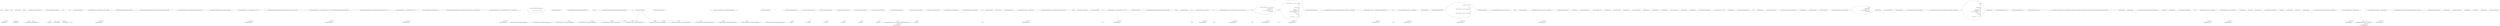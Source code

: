 digraph  {
n199 [label=number, span=""];
n200 [label=number, span=""];
n201 [label=iterations, span=""];
n202 [label=string, span=""];
n203 [label=i, span=""];
n0 [cluster="ConsoleSample.Program.Main()", label="Entry ConsoleSample.Program.Main()", span="10-10"];
n2 [cluster="ConsoleSample.Program.Main()", label="RecurringJob.AddOrUpdate(() => Console.WriteLine(''Hello, world!''), Cron.Minutely)", span="17-17"];
n83 [cluster="Hangfire.IGlobalConfiguration.UseSqlServerStorage(string)", label="Entry Hangfire.IGlobalConfiguration.UseSqlServerStorage(string)", span="25-25"];
n84 [cluster="Hangfire.IGlobalConfiguration<Hangfire.SqlServer.SqlServerStorage>.UseMsmqQueues(string, params string[])", label="Entry Hangfire.IGlobalConfiguration<Hangfire.SqlServer.SqlServerStorage>.UseMsmqQueues(string, params string[])", span="24-24"];
n85 [cluster="Hangfire.Logging.LogProviders.ColouredConsoleLogProvider.ColouredConsoleLogProvider()", label="Entry Hangfire.Logging.LogProviders.ColouredConsoleLogProvider.ColouredConsoleLogProvider()", span="1356-1356"];
n86 [cluster="Hangfire.IGlobalConfiguration.UseLogProvider<TLogProvider>(TLogProvider)", label="Entry Hangfire.IGlobalConfiguration.UseLogProvider<TLogProvider>(TLogProvider)", span="52-52"];
n3 [cluster="ConsoleSample.Program.Main()", label="RecurringJob.AddOrUpdate(''hourly'', () => Console.WriteLine(''Hello''), ''25 15 * * *'')", span="18-18"];
n87 [cluster="Hangfire.RecurringJob.AddOrUpdate(System.Linq.Expressions.Expression<System.Action>, System.Func<string>)", label="Entry Hangfire.RecurringJob.AddOrUpdate(System.Linq.Expressions.Expression<System.Action>, System.Func<string>)", span="52-52"];
n106 [cluster="lambda expression", label="Entry lambda expression", span="17-17"];
n4 [cluster="ConsoleSample.Program.Main()", label="RecurringJob.AddOrUpdate(''Hawaiian'', () => Console.WriteLine(''Hawaiian''),  ''15 08 * * *'', TimeZoneInfo.FindSystemTimeZoneById(''Hawaiian Standard Time''))", span="20-20"];
n88 [cluster="Hangfire.RecurringJob.AddOrUpdate(string, System.Linq.Expressions.Expression<System.Action>, string)", label="Entry Hangfire.RecurringJob.AddOrUpdate(string, System.Linq.Expressions.Expression<System.Action>, string)", span="27-27"];
n109 [cluster="lambda expression", label="Entry lambda expression", span="18-18"];
n5 [cluster="ConsoleSample.Program.Main()", label="RecurringJob.AddOrUpdate(''UTC'', () => Console.WriteLine(''UTC''), ''15 18 * * *'')", span="21-21"];
n89 [cluster="System.TimeZoneInfo.FindSystemTimeZoneById(string)", label="Entry System.TimeZoneInfo.FindSystemTimeZoneById(string)", span="0-0"];
n90 [cluster="Hangfire.RecurringJob.AddOrUpdate(string, System.Linq.Expressions.Expression<System.Action>, string, System.TimeZoneInfo)", label="Entry Hangfire.RecurringJob.AddOrUpdate(string, System.Linq.Expressions.Expression<System.Action>, string, System.TimeZoneInfo)", span="96-96"];
n112 [cluster="lambda expression", label="Entry lambda expression", span="20-20"];
n6 [cluster="ConsoleSample.Program.Main()", label="RecurringJob.AddOrUpdate(''Russian'', () => Console.WriteLine(''Russian''), ''15 21 * * *'', TimeZoneInfo.Local)", span="22-22"];
n115 [cluster="lambda expression", label="Entry lambda expression", span="21-21"];
n7 [cluster="ConsoleSample.Program.Main()", label="var options = new BackgroundJobServerOptions\r\n            {\r\n                Queues = new[] { ''critical'', ''default'' }\r\n            }", span="24-27"];
n118 [cluster="lambda expression", label="Entry lambda expression", span="22-22"];
n8 [cluster="ConsoleSample.Program.Main()", label="new BackgroundJobServer(options)", span="29-29"];
n91 [cluster="Hangfire.BackgroundJobServerOptions.BackgroundJobServerOptions()", label="Entry Hangfire.BackgroundJobServerOptions.BackgroundJobServerOptions()", span="33-33"];
n9 [cluster="ConsoleSample.Program.Main()", label="var count = 1", span="31-31"];
n92 [cluster="Hangfire.BackgroundJobServer.BackgroundJobServer(Hangfire.BackgroundJobServerOptions)", label="Entry Hangfire.BackgroundJobServer.BackgroundJobServer(Hangfire.BackgroundJobServerOptions)", span="60-60"];
n10 [cluster="ConsoleSample.Program.Main()", label=true, span="33-33"];
n58 [cluster="ConsoleSample.Program.Main()", label="var number = count++", span="134-134"];
n11 [cluster="ConsoleSample.Program.Main()", label="var command = Console.ReadLine()", span="35-35"];
n80 [cluster="ConsoleSample.Program.Main()", label="Console.WriteLine(''Press Enter to exit...'')", span="190-190"];
n12 [cluster="ConsoleSample.Program.Main()", label="command == null || command.Equals(''stop'', StringComparison.OrdinalIgnoreCase)", span="37-37"];
n93 [cluster="System.Console.ReadLine()", label="Entry System.Console.ReadLine()", span="0-0"];
n13 [cluster="ConsoleSample.Program.Main()", label="command.StartsWith(''add'', StringComparison.OrdinalIgnoreCase)", span="42-42"];
n14 [cluster="ConsoleSample.Program.Main()", label="var workCount = int.Parse(command.Substring(4))", span="46-46"];
n23 [cluster="ConsoleSample.Program.Main()", label="command.StartsWith(''static'', StringComparison.OrdinalIgnoreCase)", span="60-60"];
n24 [cluster="ConsoleSample.Program.Main()", label="var workCount = int.Parse(command.Substring(7))", span="64-64"];
n32 [cluster="ConsoleSample.Program.Main()", label="command.StartsWith(''error'', StringComparison.OrdinalIgnoreCase)", span="77-77"];
n33 [cluster="ConsoleSample.Program.Main()", label="var workCount = int.Parse(command.Substring(6))", span="79-79"];
n38 [cluster="ConsoleSample.Program.Main()", label="command.StartsWith(''args'', StringComparison.OrdinalIgnoreCase)", span="86-86"];
n39 [cluster="ConsoleSample.Program.Main()", label="var workCount = int.Parse(command.Substring(5))", span="88-88"];
n44 [cluster="ConsoleSample.Program.Main()", label="command.StartsWith(''custom'', StringComparison.OrdinalIgnoreCase)", span="95-95"];
n45 [cluster="ConsoleSample.Program.Main()", label="var workCount = int.Parse(command.Substring(7))", span="97-97"];
n50 [cluster="ConsoleSample.Program.Main()", label="command.StartsWith(''fullargs'', StringComparison.OrdinalIgnoreCase)", span="109-109"];
n51 [cluster="ConsoleSample.Program.Main()", label="var workCount = int.Parse(command.Substring(9))", span="111-111"];
n56 [cluster="ConsoleSample.Program.Main()", label="command.StartsWith(''in'', StringComparison.OrdinalIgnoreCase)", span="131-131"];
n57 [cluster="ConsoleSample.Program.Main()", label="var seconds = int.Parse(command.Substring(2))", span="133-133"];
n60 [cluster="ConsoleSample.Program.Main()", label="command.StartsWith(''cancelable'', StringComparison.OrdinalIgnoreCase)", span="138-138"];
n61 [cluster="ConsoleSample.Program.Main()", label="var iterations = int.Parse(command.Substring(11))", span="140-140"];
n63 [cluster="ConsoleSample.Program.Main()", label="command.StartsWith(''delete'', StringComparison.OrdinalIgnoreCase)", span="144-144"];
n64 [cluster="ConsoleSample.Program.Main()", label="var workCount = int.Parse(command.Substring(7))", span="146-146"];
n70 [cluster="ConsoleSample.Program.Main()", label="command.StartsWith(''fast'', StringComparison.OrdinalIgnoreCase)", span="154-154"];
n71 [cluster="ConsoleSample.Program.Main()", label="var workCount = int.Parse(command.Substring(5))", span="158-158"];
n76 [cluster="ConsoleSample.Program.Main()", label="command.StartsWith(''generic'', StringComparison.OrdinalIgnoreCase)", span="178-178"];
n78 [cluster="ConsoleSample.Program.Main()", label="command.StartsWith(''continuations'', StringComparison.OrdinalIgnoreCase)", span="183-183"];
n94 [cluster="string.Equals(string, System.StringComparison)", label="Entry string.Equals(string, System.StringComparison)", span="0-0"];
n95 [cluster="string.StartsWith(string, System.StringComparison)", label="Entry string.StartsWith(string, System.StringComparison)", span="0-0"];
n15 [cluster="ConsoleSample.Program.Main()", label="var i = 0", span="47-47"];
n96 [cluster="string.Substring(int)", label="Entry string.Substring(int)", span="0-0"];
n97 [cluster="int.Parse(string)", label="Entry int.Parse(string)", span="0-0"];
n16 [cluster="ConsoleSample.Program.Main()", label="i < workCount", span="47-47"];
n17 [cluster="ConsoleSample.Program.Main()", label="var number = i", span="49-49"];
n19 [cluster="ConsoleSample.Program.Main()", label="i++", span="47-47"];
n20 [cluster="ConsoleSample.Program.Main()", label="Console.WriteLine(''Jobs enqueued.'')", span="52-52"];
n18 [cluster="ConsoleSample.Program.Main()", label="BackgroundJob.Enqueue<Services>(x => x.Random(number))", span="50-50"];
n122 [cluster="lambda expression", label="x.Random(number)", span="50-50"];
n98 [cluster="Hangfire.BackgroundJob.Enqueue<T>(System.Linq.Expressions.Expression<System.Action<T>>)", label="Entry Hangfire.BackgroundJob.Enqueue<T>(System.Linq.Expressions.Expression<System.Action<T>>)", span="77-77"];
n121 [cluster="lambda expression", label="Entry lambda expression", span="50-50"];
n21 [cluster="ConsoleSample.Program.Main()", label=Exception, span="54-54"];
n99 [cluster="System.Console.WriteLine(string)", label="Entry System.Console.WriteLine(string)", span="0-0"];
n22 [cluster="ConsoleSample.Program.Main()", label="Console.WriteLine(ex.Message)", span="56-56"];
n25 [cluster="ConsoleSample.Program.Main()", label="var i = 0", span="65-65"];
n26 [cluster="ConsoleSample.Program.Main()", label="i < workCount", span="65-65"];
n28 [cluster="ConsoleSample.Program.Main()", label="i++", span="65-65"];
n27 [cluster="ConsoleSample.Program.Main()", label="BackgroundJob.Enqueue(() => Console.WriteLine(''Hello, {0}!'', ''world''))", span="67-67"];
n29 [cluster="ConsoleSample.Program.Main()", label="Console.WriteLine(''Jobs enqueued.'')", span="69-69"];
n100 [cluster="Hangfire.BackgroundJob.Enqueue(System.Linq.Expressions.Expression<System.Action>)", label="Entry Hangfire.BackgroundJob.Enqueue(System.Linq.Expressions.Expression<System.Action>)", span="61-61"];
n125 [cluster="lambda expression", label="Entry lambda expression", span="67-67"];
n30 [cluster="ConsoleSample.Program.Main()", label=Exception, span="71-71"];
n31 [cluster="ConsoleSample.Program.Main()", label="Console.WriteLine(ex.Message)", span="73-73"];
n34 [cluster="ConsoleSample.Program.Main()", label="var i = 0", span="80-80"];
n35 [cluster="ConsoleSample.Program.Main()", label="i < workCount", span="80-80"];
n37 [cluster="ConsoleSample.Program.Main()", label="i++", span="80-80"];
n36 [cluster="ConsoleSample.Program.Main()", label="BackgroundJob.Enqueue<Services>(x => x.Error())", span="82-82"];
n129 [cluster="lambda expression", label="Entry lambda expression", span="82-82"];
n40 [cluster="ConsoleSample.Program.Main()", label="var i = 0", span="89-89"];
n41 [cluster="ConsoleSample.Program.Main()", label="i < workCount", span="89-89"];
n43 [cluster="ConsoleSample.Program.Main()", label="i++", span="89-89"];
n42 [cluster="ConsoleSample.Program.Main()", label="BackgroundJob.Enqueue<Services>(x => x.Args(Guid.NewGuid().ToString(), 14442, DateTime.UtcNow))", span="91-91"];
n133 [cluster="lambda expression", label="Entry lambda expression", span="91-91"];
n46 [cluster="ConsoleSample.Program.Main()", label="var i = 0", span="98-98"];
n47 [cluster="ConsoleSample.Program.Main()", label="i < workCount", span="98-98"];
n49 [cluster="ConsoleSample.Program.Main()", label="i++", span="98-98"];
n48 [cluster="ConsoleSample.Program.Main()", label="BackgroundJob.Enqueue<Services>(x => x.Custom(\r\n                                new Random().Next(),\r\n                                new []{ ''Hello'', ''world!'' },\r\n                                new Services.CustomObject { Id = 123 },\r\n                                DayOfWeek.Friday\r\n                                ))", span="100-105"];
n139 [cluster="lambda expression", label="Entry lambda expression", span="100-105"];
n52 [cluster="ConsoleSample.Program.Main()", label="var i = 0", span="112-112"];
n53 [cluster="ConsoleSample.Program.Main()", label="i < workCount", span="112-112"];
n55 [cluster="ConsoleSample.Program.Main()", label="i++", span="112-112"];
n54 [cluster="ConsoleSample.Program.Main()", label="BackgroundJob.Enqueue<Services>(x => x.FullArgs(\r\n                                false,\r\n                                123,\r\n                                'c',\r\n                                DayOfWeek.Monday,\r\n                                ''hello'',\r\n                                new TimeSpan(12, 13, 14),\r\n                                new DateTime(2012, 11, 10),\r\n                                new Services.CustomObject { Id = 123 },\r\n                                new[] { ''1'', ''2'', ''3'' },\r\n                                new[] { 4, 5, 6 },\r\n                                new long[0],\r\n                                null,\r\n                                new List<string> { ''7'', ''8'', ''9'' }))", span="114-127"];
n146 [cluster="lambda expression", label="Entry lambda expression", span="114-127"];
n59 [cluster="ConsoleSample.Program.Main()", label="BackgroundJob.Schedule<Services>(x => x.Random(number), TimeSpan.FromSeconds(seconds))", span="135-135"];
n154 [cluster="lambda expression", label="x.Random(number)", span="135-135"];
n101 [cluster="System.TimeSpan.FromSeconds(double)", label="Entry System.TimeSpan.FromSeconds(double)", span="0-0"];
n102 [cluster="Hangfire.BackgroundJob.Schedule<T>(System.Linq.Expressions.Expression<System.Action<T>>, System.TimeSpan)", label="Entry Hangfire.BackgroundJob.Schedule<T>(System.Linq.Expressions.Expression<System.Action<T>>, System.TimeSpan)", span="120-120"];
n153 [cluster="lambda expression", label="Entry lambda expression", span="135-135"];
n62 [cluster="ConsoleSample.Program.Main()", label="BackgroundJob.Enqueue<Services>(x => x.Cancelable(iterations, JobCancellationToken.Null))", span="141-141"];
n157 [cluster="lambda expression", label="x.Cancelable(iterations, JobCancellationToken.Null)", span="141-141"];
n156 [cluster="lambda expression", label="Entry lambda expression", span="141-141"];
n65 [cluster="ConsoleSample.Program.Main()", label="var i = 0", span="147-147"];
n66 [cluster="ConsoleSample.Program.Main()", label="i < workCount", span="147-147"];
n69 [cluster="ConsoleSample.Program.Main()", label="i++", span="147-147"];
n67 [cluster="ConsoleSample.Program.Main()", label="var jobId = BackgroundJob.Enqueue<Services>(x => x.EmptyDefault())", span="149-149"];
n68 [cluster="ConsoleSample.Program.Main()", label="BackgroundJob.Delete(jobId)", span="150-150"];
n160 [cluster="lambda expression", label="Entry lambda expression", span="149-149"];
n103 [cluster="Hangfire.BackgroundJob.Delete(string)", label="Entry Hangfire.BackgroundJob.Delete(string)", span="149-149"];
n72 [cluster="ConsoleSample.Program.Main()", label="Parallel.For(0, workCount, i =>\r\n                            {\r\n                                if (i % 2 == 0)\r\n                                {\r\n                                    BackgroundJob.Enqueue<Services>(x => x.EmptyCritical());\r\n                                }\r\n                                else\r\n                                {\r\n                                    BackgroundJob.Enqueue<Services>(x => x.EmptyDefault());\r\n                                }\r\n                            })", span="159-169"];
n73 [cluster="ConsoleSample.Program.Main()", label="Console.WriteLine(''Jobs enqueued.'')", span="170-170"];
n104 [cluster="System.Threading.Tasks.Parallel.For(int, int, System.Action<int>)", label="Entry System.Threading.Tasks.Parallel.For(int, int, System.Action<int>)", span="0-0"];
n164 [cluster="lambda expression", label="Entry lambda expression", span="159-169"];
n74 [cluster="ConsoleSample.Program.Main()", label=Exception, span="172-172"];
n75 [cluster="ConsoleSample.Program.Main()", label="Console.WriteLine(ex.Message)", span="174-174"];
n77 [cluster="ConsoleSample.Program.Main()", label="BackgroundJob.Enqueue<GenericServices<string>>(x => x.Method(''hello'', 1))", span="180-180"];
n176 [cluster="lambda expression", label="Entry lambda expression", span="180-180"];
n79 [cluster="ConsoleSample.Program.Main()", label="WriteString(''Hello, Hangfire continuations!'')", span="185-185"];
n105 [cluster="ConsoleSample.Program.WriteString(string)", label="Entry ConsoleSample.Program.WriteString(string)", span="194-194"];
n81 [cluster="ConsoleSample.Program.Main()", label="Console.ReadLine()", span="191-191"];
n82 [cluster="ConsoleSample.Program.Main()", label="Exit ConsoleSample.Program.Main()", span="10-10"];
n107 [cluster="lambda expression", label="Console.WriteLine(''Hello, world!'')", span="17-17"];
n108 [cluster="lambda expression", label="Exit lambda expression", span="17-17"];
n110 [cluster="lambda expression", label="Console.WriteLine(''Hello'')", span="18-18"];
n111 [cluster="lambda expression", label="Exit lambda expression", span="18-18"];
n113 [cluster="lambda expression", label="Console.WriteLine(''Hawaiian'')", span="20-20"];
n114 [cluster="lambda expression", label="Exit lambda expression", span="20-20"];
n116 [cluster="lambda expression", label="Console.WriteLine(''UTC'')", span="21-21"];
n117 [cluster="lambda expression", label="Exit lambda expression", span="21-21"];
n119 [cluster="lambda expression", label="Console.WriteLine(''Russian'')", span="22-22"];
n120 [cluster="lambda expression", label="Exit lambda expression", span="22-22"];
n123 [cluster="lambda expression", label="Exit lambda expression", span="50-50"];
n124 [cluster="ConsoleSample.Services.Random(int)", label="Entry ConsoleSample.Services.Random(int)", span="30-30"];
n126 [cluster="lambda expression", label="Console.WriteLine(''Hello, {0}!'', ''world'')", span="67-67"];
n127 [cluster="lambda expression", label="Exit lambda expression", span="67-67"];
n128 [cluster="System.Console.WriteLine(string, object)", label="Entry System.Console.WriteLine(string, object)", span="0-0"];
n130 [cluster="lambda expression", label="x.Error()", span="82-82"];
n131 [cluster="lambda expression", label="Exit lambda expression", span="82-82"];
n132 [cluster="ConsoleSample.Services.Error()", label="Entry ConsoleSample.Services.Error()", span="23-23"];
n134 [cluster="lambda expression", label="x.Args(Guid.NewGuid().ToString(), 14442, DateTime.UtcNow)", span="91-91"];
n135 [cluster="lambda expression", label="Exit lambda expression", span="91-91"];
n136 [cluster="System.Guid.NewGuid()", label="Entry System.Guid.NewGuid()", span="0-0"];
n137 [cluster="System.Guid.ToString()", label="Entry System.Guid.ToString()", span="0-0"];
n138 [cluster="ConsoleSample.Services.Args(string, int, System.DateTime)", label="Entry ConsoleSample.Services.Args(string, int, System.DateTime)", span="67-67"];
n140 [cluster="lambda expression", label="x.Custom(\r\n                                new Random().Next(),\r\n                                new []{ ''Hello'', ''world!'' },\r\n                                new Services.CustomObject { Id = 123 },\r\n                                DayOfWeek.Friday\r\n                                )", span="100-105"];
n141 [cluster="lambda expression", label="Exit lambda expression", span="100-105"];
n142 [cluster="System.Random.Random()", label="Entry System.Random.Random()", span="0-0"];
n143 [cluster="System.Random.Next()", label="Entry System.Random.Next()", span="0-0"];
n144 [cluster="ConsoleSample.Services.CustomObject.CustomObject()", label="Entry ConsoleSample.Services.CustomObject.CustomObject()", span="93-93"];
n145 [cluster="ConsoleSample.Services.Custom(int, string[], ConsoleSample.Services.CustomObject, System.DayOfWeek)", label="Entry ConsoleSample.Services.Custom(int, string[], ConsoleSample.Services.CustomObject, System.DayOfWeek)", span="72-72"];
n147 [cluster="lambda expression", label="x.FullArgs(\r\n                                false,\r\n                                123,\r\n                                'c',\r\n                                DayOfWeek.Monday,\r\n                                ''hello'',\r\n                                new TimeSpan(12, 13, 14),\r\n                                new DateTime(2012, 11, 10),\r\n                                new Services.CustomObject { Id = 123 },\r\n                                new[] { ''1'', ''2'', ''3'' },\r\n                                new[] { 4, 5, 6 },\r\n                                new long[0],\r\n                                null,\r\n                                new List<string> { ''7'', ''8'', ''9'' })", span="114-127"];
n148 [cluster="lambda expression", label="Exit lambda expression", span="114-127"];
n149 [cluster="System.TimeSpan.TimeSpan(int, int, int)", label="Entry System.TimeSpan.TimeSpan(int, int, int)", span="0-0"];
n150 [cluster="System.DateTime.DateTime(int, int, int)", label="Entry System.DateTime.DateTime(int, int, int)", span="0-0"];
n151 [cluster="System.Collections.Generic.List<T>.List()", label="Entry System.Collections.Generic.List<T>.List()", span="0-0"];
n152 [cluster="ConsoleSample.Services.FullArgs(bool, int, char, System.DayOfWeek, string, System.TimeSpan, System.DateTime, ConsoleSample.Services.CustomObject, string[], int[], long[], object[], System.Collections.Generic.List<string>)", label="Entry ConsoleSample.Services.FullArgs(bool, int, char, System.DayOfWeek, string, System.TimeSpan, System.DateTime, ConsoleSample.Services.CustomObject, string[], int[], long[], object[], System.Collections.Generic.List<string>)", span="76-76"];
n155 [cluster="lambda expression", label="Exit lambda expression", span="135-135"];
n158 [cluster="lambda expression", label="Exit lambda expression", span="141-141"];
n159 [cluster="ConsoleSample.Services.Cancelable(int, Hangfire.IJobCancellationToken)", label="Entry ConsoleSample.Services.Cancelable(int, Hangfire.IJobCancellationToken)", span="47-47"];
n161 [cluster="lambda expression", label="x.EmptyDefault()", span="149-149"];
n162 [cluster="lambda expression", label="Exit lambda expression", span="149-149"];
n163 [cluster="ConsoleSample.Services.EmptyDefault()", label="Entry ConsoleSample.Services.EmptyDefault()", span="13-13"];
n165 [cluster="lambda expression", label="i % 2 == 0", span="161-161"];
n166 [cluster="lambda expression", label="BackgroundJob.Enqueue<Services>(x => x.EmptyCritical())", span="163-163"];
n167 [cluster="lambda expression", label="BackgroundJob.Enqueue<Services>(x => x.EmptyDefault())", span="167-167"];
n168 [cluster="lambda expression", label="Exit lambda expression", span="159-169"];
n169 [cluster="lambda expression", label="Entry lambda expression", span="163-163"];
n173 [cluster="lambda expression", label="Entry lambda expression", span="167-167"];
n170 [cluster="lambda expression", label="x.EmptyCritical()", span="163-163"];
n171 [cluster="lambda expression", label="Exit lambda expression", span="163-163"];
n172 [cluster="ConsoleSample.Services.EmptyCritical()", label="Entry ConsoleSample.Services.EmptyCritical()", span="18-18"];
n174 [cluster="lambda expression", label="x.EmptyDefault()", span="167-167"];
n175 [cluster="lambda expression", label="Exit lambda expression", span="167-167"];
n177 [cluster="lambda expression", label="x.Method(''hello'', 1)", span="180-180"];
n178 [cluster="lambda expression", label="Exit lambda expression", span="180-180"];
n179 [cluster="ConsoleSample.GenericServices<TType>.Method<TMethod>(TType, TMethod)", label="Entry ConsoleSample.GenericServices<TType>.Method<TMethod>(TType, TMethod)", span="6-6"];
n180 [cluster="ConsoleSample.Program.WriteString(string)", label="var lastId = BackgroundJob.Enqueue(() => Console.Write(value[0]))", span="196-196"];
n189 [cluster="lambda expression", label="Console.Write(value[0])", span="196-196"];
n182 [cluster="ConsoleSample.Program.WriteString(string)", label="i < value.Length", span="198-198"];
n183 [cluster="ConsoleSample.Program.WriteString(string)", label="lastId = BackgroundJob.ContinueWith(lastId, () => Console.Write(value[i]))", span="200-200"];
n193 [cluster="lambda expression", label="Console.Write(value[i])", span="200-200"];
n181 [cluster="ConsoleSample.Program.WriteString(string)", label="var i = 1", span="198-198"];
n188 [cluster="lambda expression", label="Entry lambda expression", span="196-196"];
n185 [cluster="ConsoleSample.Program.WriteString(string)", label="BackgroundJob.ContinueWith(lastId, () => Console.WriteLine())", span="203-203"];
n184 [cluster="ConsoleSample.Program.WriteString(string)", label="i++", span="198-198"];
n187 [cluster="Hangfire.BackgroundJob.ContinueWith(string, System.Linq.Expressions.Expression<System.Action>)", label="Entry Hangfire.BackgroundJob.ContinueWith(string, System.Linq.Expressions.Expression<System.Action>)", span="200-200"];
n192 [cluster="lambda expression", label="Entry lambda expression", span="200-200"];
n186 [cluster="ConsoleSample.Program.WriteString(string)", label="Exit ConsoleSample.Program.WriteString(string)", span="194-194"];
n195 [cluster="lambda expression", label="Entry lambda expression", span="203-203"];
n190 [cluster="lambda expression", label="Exit lambda expression", span="196-196"];
n191 [cluster="System.Console.Write(char)", label="Entry System.Console.Write(char)", span="0-0"];
n194 [cluster="lambda expression", label="Exit lambda expression", span="200-200"];
n196 [cluster="lambda expression", label="Console.WriteLine()", span="203-203"];
n197 [cluster="lambda expression", label="Exit lambda expression", span="203-203"];
n198 [cluster="System.Console.WriteLine()", label="Entry System.Console.WriteLine()", span="0-0"];
n199 -> n122  [color=darkseagreen4, key=1, label=number, style=dashed];
n200 -> n154  [color=darkseagreen4, key=1, label=number, style=dashed];
n201 -> n157  [color=darkseagreen4, key=1, label=iterations, style=dashed];
n202 -> n189  [color=darkseagreen4, key=1, label=string, style=dashed];
n202 -> n193  [color=darkseagreen4, key=1, label=string, style=dashed];
n203 -> n193  [color=darkseagreen4, key=1, label=i, style=dashed];
n2 -> n106  [color=darkseagreen4, key=1, label="lambda expression", style=dashed];
n3 -> n109  [color=darkseagreen4, key=1, label="lambda expression", style=dashed];
n4 -> n112  [color=darkseagreen4, key=1, label="lambda expression", style=dashed];
n5 -> n115  [color=darkseagreen4, key=1, label="lambda expression", style=dashed];
n6 -> n118  [color=darkseagreen4, key=1, label="lambda expression", style=dashed];
n58 -> n154  [color=darkseagreen4, key=1, label=number, style=dashed];
n11 -> n13  [color=darkseagreen4, key=1, label=command, style=dashed];
n11 -> n23  [color=darkseagreen4, key=1, label=command, style=dashed];
n11 -> n32  [color=darkseagreen4, key=1, label=command, style=dashed];
n11 -> n38  [color=darkseagreen4, key=1, label=command, style=dashed];
n11 -> n44  [color=darkseagreen4, key=1, label=command, style=dashed];
n11 -> n50  [color=darkseagreen4, key=1, label=command, style=dashed];
n11 -> n56  [color=darkseagreen4, key=1, label=command, style=dashed];
n11 -> n60  [color=darkseagreen4, key=1, label=command, style=dashed];
n11 -> n63  [color=darkseagreen4, key=1, label=command, style=dashed];
n11 -> n70  [color=darkseagreen4, key=1, label=command, style=dashed];
n11 -> n76  [color=darkseagreen4, key=1, label=command, style=dashed];
n11 -> n78  [color=darkseagreen4, key=1, label=command, style=dashed];
n14 -> n16  [color=darkseagreen4, key=1, label=workCount, style=dashed];
n24 -> n26  [color=darkseagreen4, key=1, label=workCount, style=dashed];
n33 -> n35  [color=darkseagreen4, key=1, label=workCount, style=dashed];
n39 -> n41  [color=darkseagreen4, key=1, label=workCount, style=dashed];
n45 -> n47  [color=darkseagreen4, key=1, label=workCount, style=dashed];
n51 -> n53  [color=darkseagreen4, key=1, label=workCount, style=dashed];
n57 -> n59  [color=darkseagreen4, key=1, label=seconds, style=dashed];
n61 -> n157  [color=darkseagreen4, key=1, label=iterations, style=dashed];
n64 -> n66  [color=darkseagreen4, key=1, label=workCount, style=dashed];
n15 -> n19  [color=darkseagreen4, key=1, label=i, style=dashed];
n17 -> n122  [color=darkseagreen4, key=1, label=number, style=dashed];
n19 -> n19  [color=darkseagreen4, key=1, label=i, style=dashed];
n18 -> n121  [color=darkseagreen4, key=1, label="lambda expression", style=dashed];
n25 -> n28  [color=darkseagreen4, key=1, label=i, style=dashed];
n28 -> n28  [color=darkseagreen4, key=1, label=i, style=dashed];
n27 -> n125  [color=darkseagreen4, key=1, label="lambda expression", style=dashed];
n34 -> n37  [color=darkseagreen4, key=1, label=i, style=dashed];
n37 -> n37  [color=darkseagreen4, key=1, label=i, style=dashed];
n36 -> n129  [color=darkseagreen4, key=1, label="lambda expression", style=dashed];
n40 -> n43  [color=darkseagreen4, key=1, label=i, style=dashed];
n43 -> n43  [color=darkseagreen4, key=1, label=i, style=dashed];
n42 -> n133  [color=darkseagreen4, key=1, label="lambda expression", style=dashed];
n46 -> n49  [color=darkseagreen4, key=1, label=i, style=dashed];
n49 -> n49  [color=darkseagreen4, key=1, label=i, style=dashed];
n48 -> n139  [color=darkseagreen4, key=1, label="lambda expression", style=dashed];
n52 -> n55  [color=darkseagreen4, key=1, label=i, style=dashed];
n55 -> n55  [color=darkseagreen4, key=1, label=i, style=dashed];
n54 -> n146  [color=darkseagreen4, key=1, label="lambda expression", style=dashed];
n59 -> n153  [color=darkseagreen4, key=1, label="lambda expression", style=dashed];
n62 -> n156  [color=darkseagreen4, key=1, label="lambda expression", style=dashed];
n65 -> n69  [color=darkseagreen4, key=1, label=i, style=dashed];
n69 -> n69  [color=darkseagreen4, key=1, label=i, style=dashed];
n67 -> n160  [color=darkseagreen4, key=1, label="lambda expression", style=dashed];
n72 -> n164  [color=darkseagreen4, key=1, label="lambda expression", style=dashed];
n77 -> n176  [color=darkseagreen4, key=1, label="lambda expression", style=dashed];
n105 -> n189  [color=darkseagreen4, key=1, label=string, style=dashed];
n105 -> n182  [color=darkseagreen4, key=1, label=string, style=dashed];
n105 -> n193  [color=darkseagreen4, key=1, label=string, style=dashed];
n166 -> n169  [color=darkseagreen4, key=1, label="lambda expression", style=dashed];
n167 -> n173  [color=darkseagreen4, key=1, label="lambda expression", style=dashed];
n180 -> n188  [color=darkseagreen4, key=1, label="lambda expression", style=dashed];
n180 -> n185  [color=darkseagreen4, key=1, label=lastId, style=dashed];
n183 -> n192  [color=darkseagreen4, key=1, label="lambda expression", style=dashed];
n183 -> n185  [color=darkseagreen4, key=1, label=lastId, style=dashed];
n181 -> n193  [color=darkseagreen4, key=1, label=i, style=dashed];
n181 -> n184  [color=darkseagreen4, key=1, label=i, style=dashed];
n185 -> n195  [color=darkseagreen4, key=1, label="lambda expression", style=dashed];
n184 -> n184  [color=darkseagreen4, key=1, label=i, style=dashed];
}
